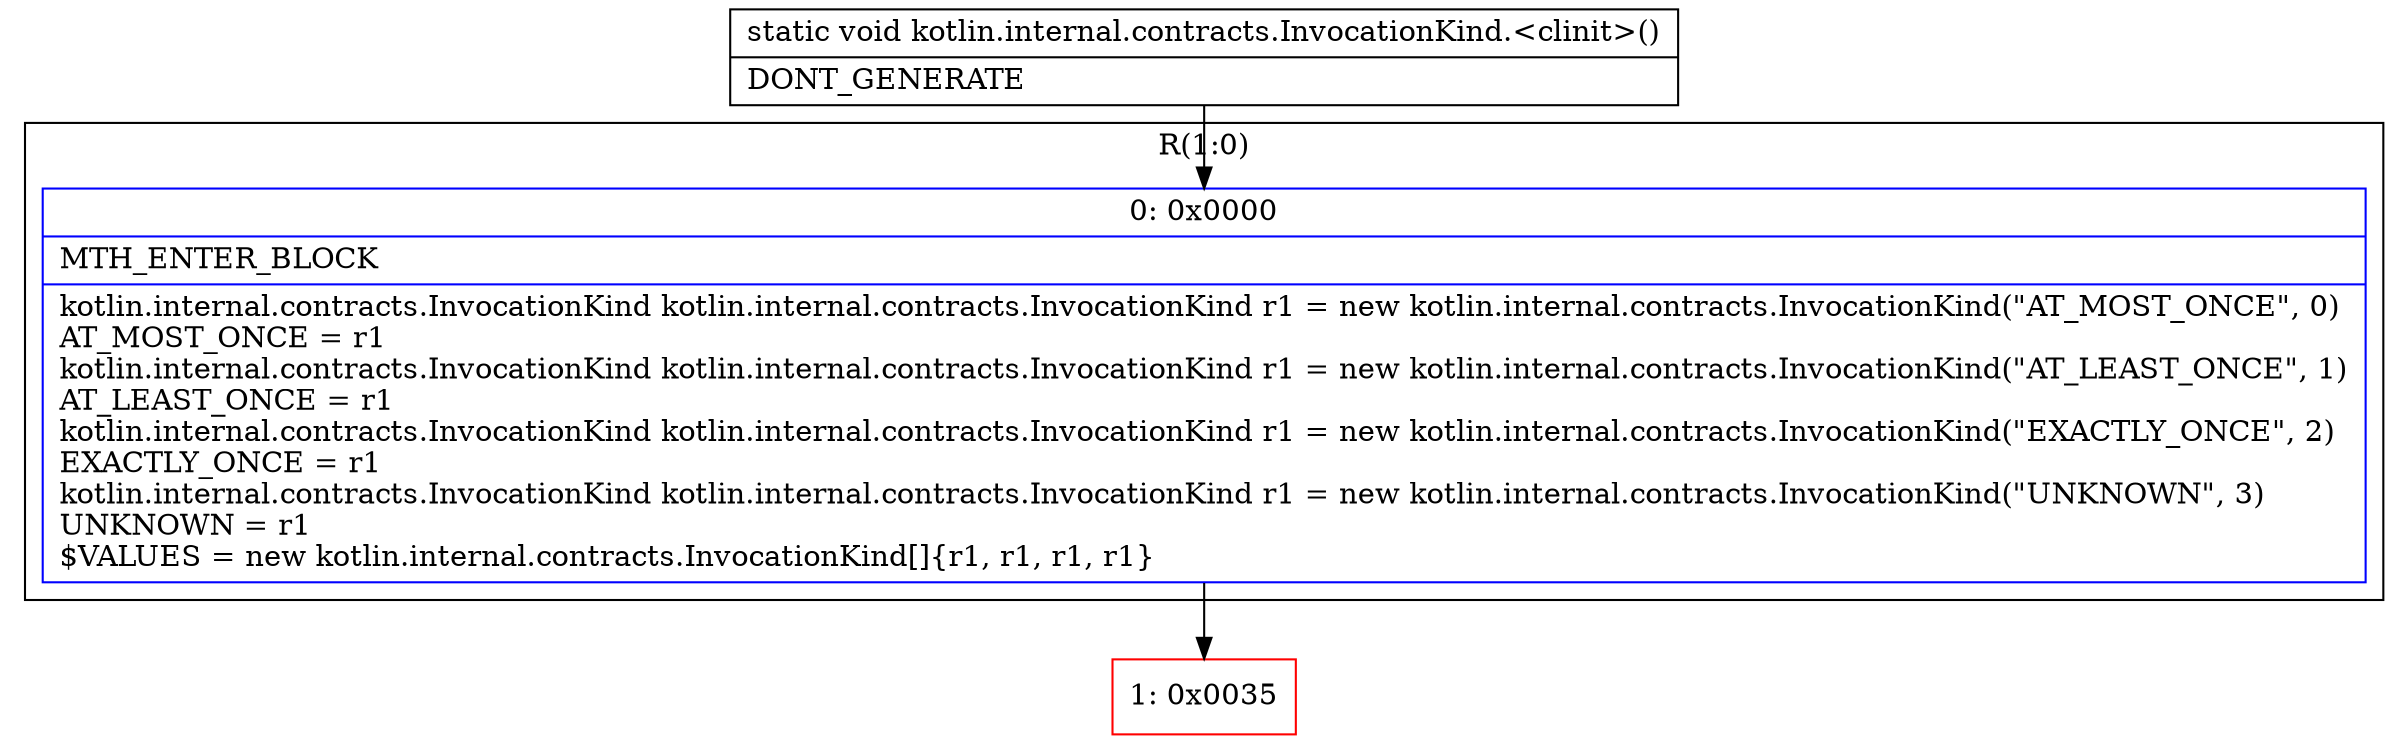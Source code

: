 digraph "CFG forkotlin.internal.contracts.InvocationKind.\<clinit\>()V" {
subgraph cluster_Region_750144451 {
label = "R(1:0)";
node [shape=record,color=blue];
Node_0 [shape=record,label="{0\:\ 0x0000|MTH_ENTER_BLOCK\l|kotlin.internal.contracts.InvocationKind kotlin.internal.contracts.InvocationKind r1 = new kotlin.internal.contracts.InvocationKind(\"AT_MOST_ONCE\", 0)\lAT_MOST_ONCE = r1\lkotlin.internal.contracts.InvocationKind kotlin.internal.contracts.InvocationKind r1 = new kotlin.internal.contracts.InvocationKind(\"AT_LEAST_ONCE\", 1)\lAT_LEAST_ONCE = r1\lkotlin.internal.contracts.InvocationKind kotlin.internal.contracts.InvocationKind r1 = new kotlin.internal.contracts.InvocationKind(\"EXACTLY_ONCE\", 2)\lEXACTLY_ONCE = r1\lkotlin.internal.contracts.InvocationKind kotlin.internal.contracts.InvocationKind r1 = new kotlin.internal.contracts.InvocationKind(\"UNKNOWN\", 3)\lUNKNOWN = r1\l$VALUES = new kotlin.internal.contracts.InvocationKind[]\{r1, r1, r1, r1\}\l}"];
}
Node_1 [shape=record,color=red,label="{1\:\ 0x0035}"];
MethodNode[shape=record,label="{static void kotlin.internal.contracts.InvocationKind.\<clinit\>()  | DONT_GENERATE\l}"];
MethodNode -> Node_0;
Node_0 -> Node_1;
}

